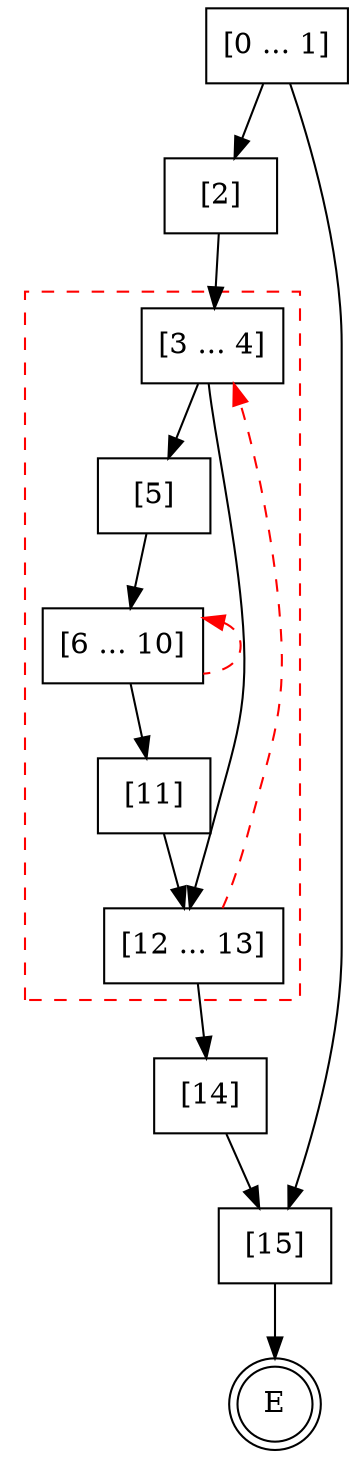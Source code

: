digraph finite_state_machine {
    label = ""
    labelloc =  t
    labelfontsize = 16
    labelfontcolor = black
    labelfontname = "Helvetica"
    node [shape = doublecircle]; E ;
    node [shape = box];
    node [shape=box, fontcolor=black, style=""] 0[label="[0 ... 1]"]
    node [shape=box, fontcolor=black, style=""] 2[label="[2]"]
    subgraph cluster_9{
    label = "";
    color = red;
    style = dashed;
    node [shape=box, fontcolor=black, style=""] 3[label="[3 ... 4]"]
    node [shape=box, fontcolor=black, style=""] 5[label="[5]"]
    node [shape=box, fontcolor=black, style=""] 6[label="[6 ... 10]"]
    node [shape=box, fontcolor=black, style=""] 11[label="[11]"]
    node [shape=box, fontcolor=black, style=""] 12[label="[12 ... 13]"]
    }
    node [shape=box, fontcolor=black, style=""] 14[label="[14]"]
    node [shape=box, fontcolor=black, style=""] 15[label="[15]"]
    0 -> 2;
    0 -> 15;
    2 -> 3;
    3 -> 5;
    3 -> 12;
    5 -> 6;
    6 -> 11;
    6 -> 6[style=dashed color="red" dir=back];
    11 -> 12;
    12 -> 3[style=dashed color="red"];
    12 -> 14;
    14 -> 15;
    15 -> E;
}
